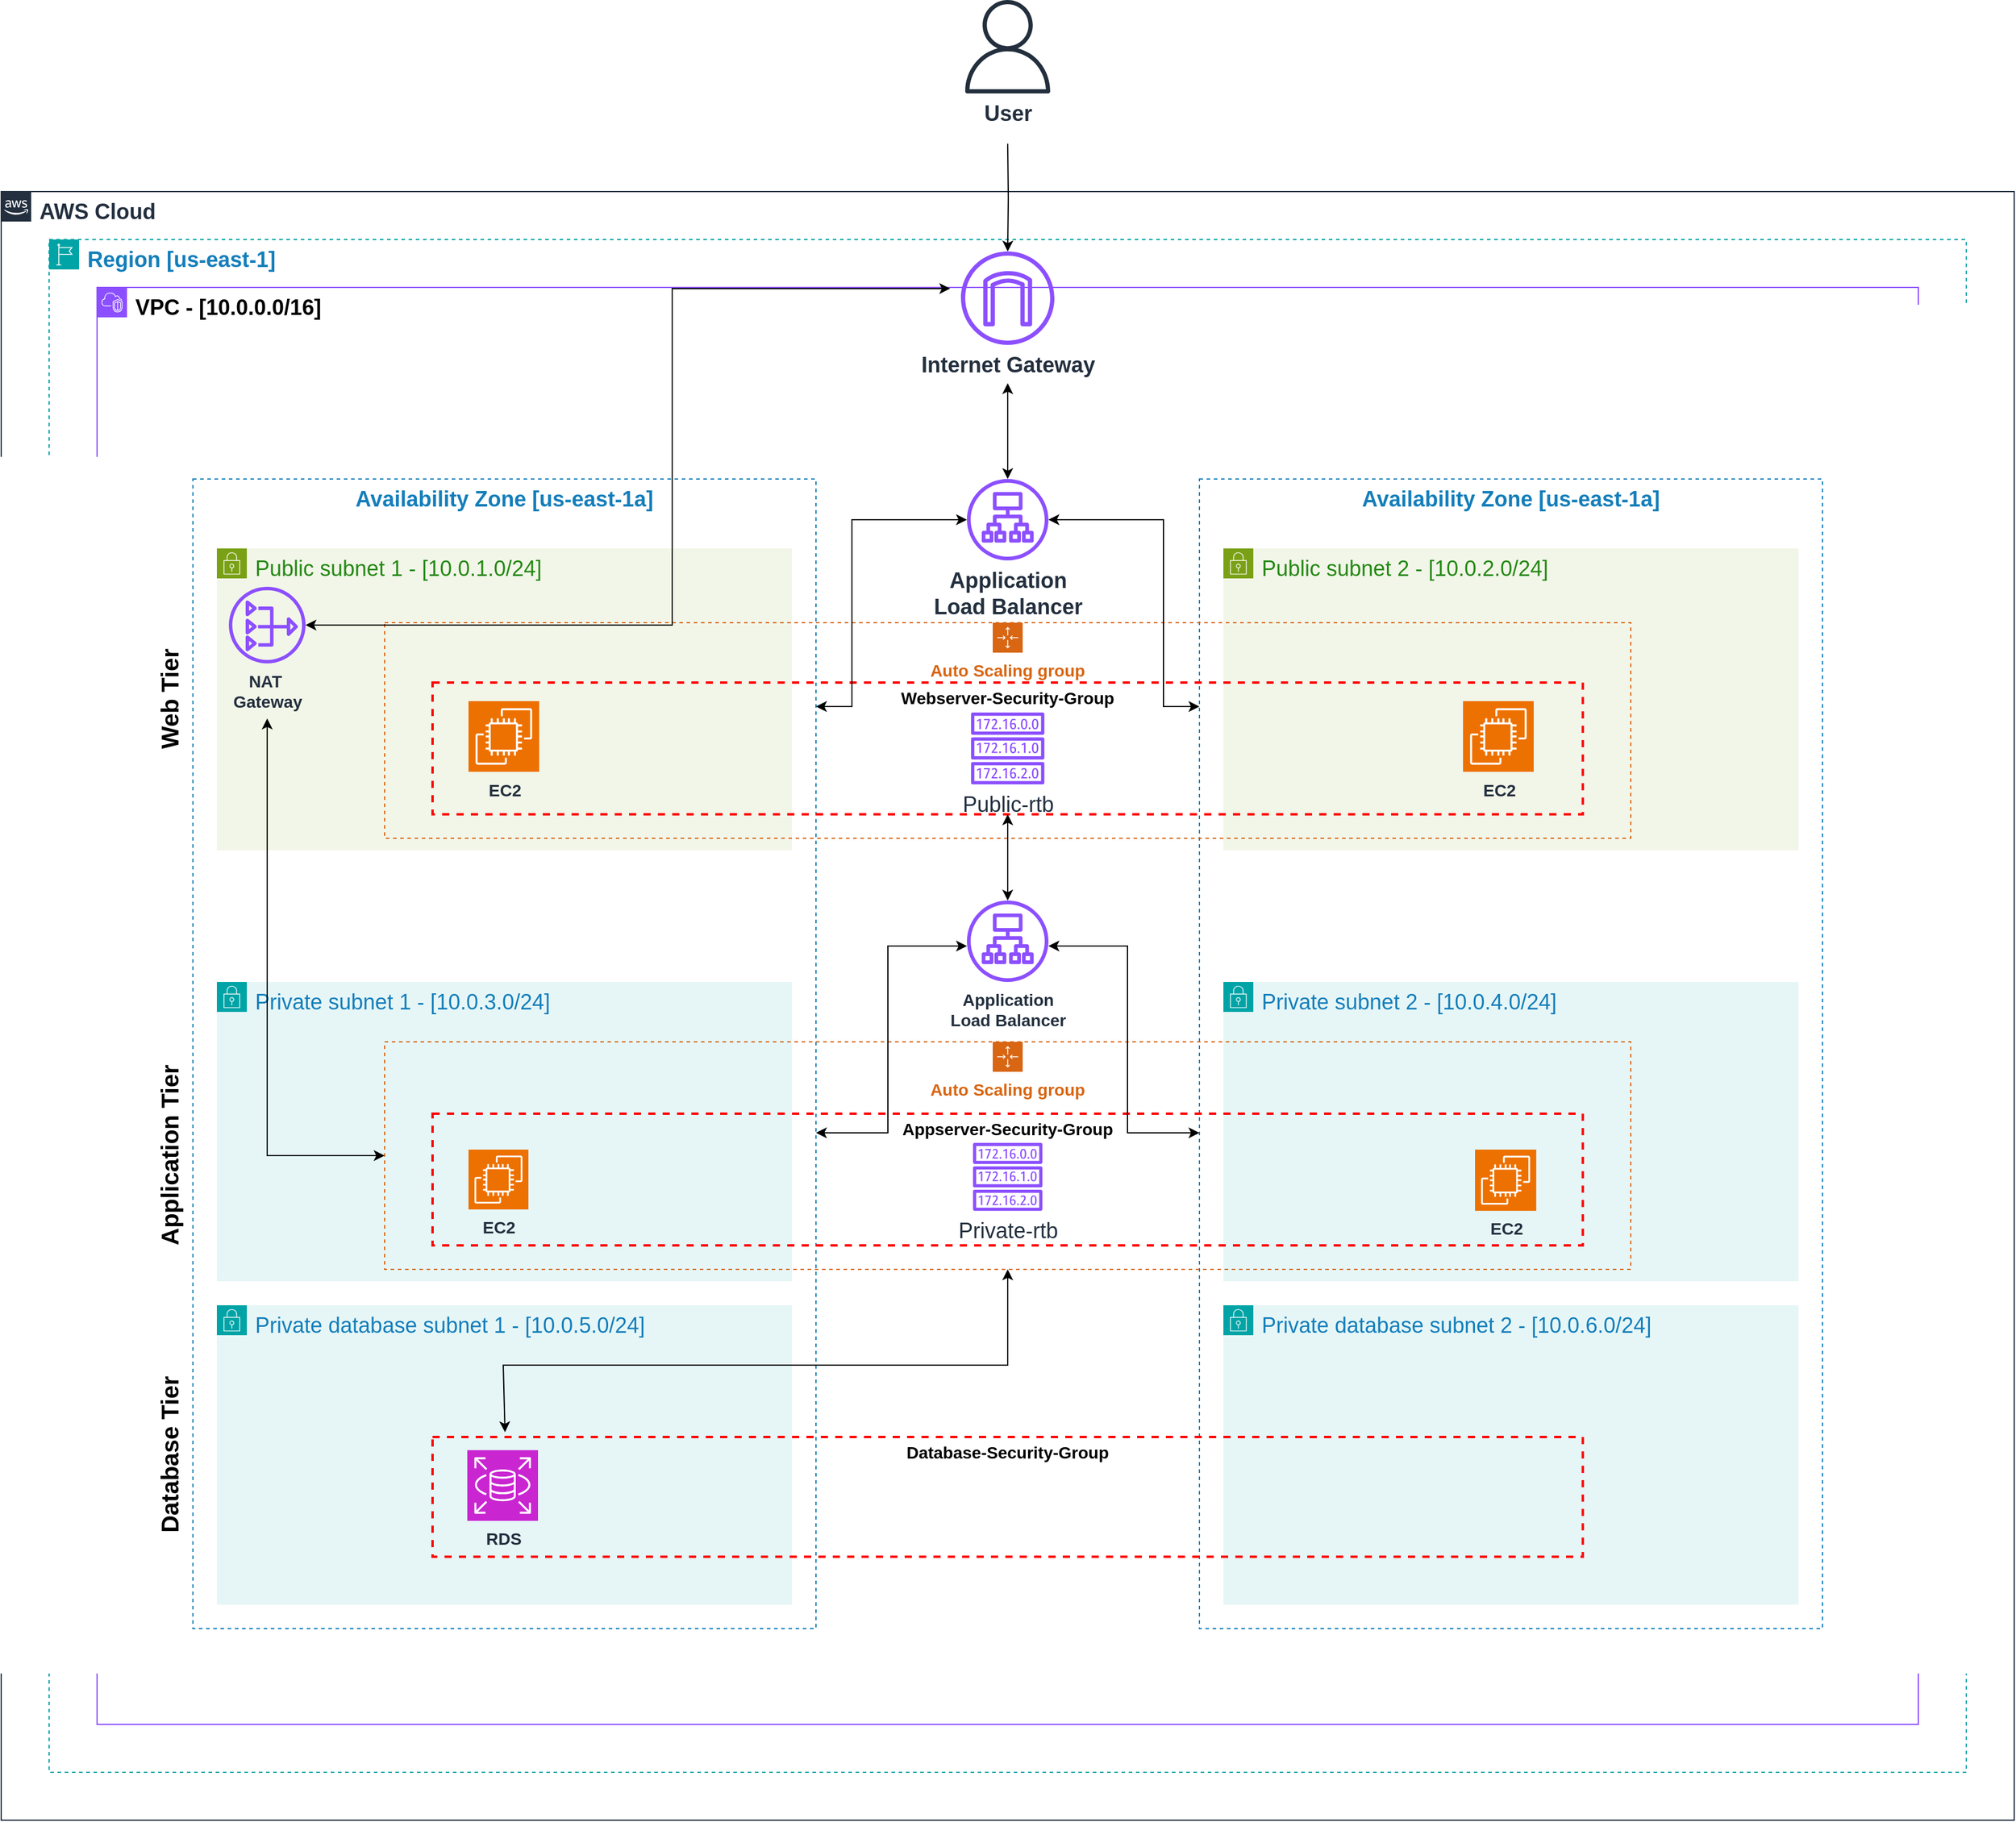 <mxfile version="22.1.16" type="device">
  <diagram name="Page-1" id="VvEojToA5ixeJqSWtzl5">
    <mxGraphModel dx="1710" dy="2845" grid="1" gridSize="10" guides="1" tooltips="1" connect="1" arrows="1" fold="1" page="1" pageScale="1" pageWidth="827" pageHeight="1169" math="0" shadow="0">
      <root>
        <mxCell id="0" />
        <mxCell id="1" parent="0" />
        <mxCell id="qQG5SQ1ATX_-I0sPHpQI-55" value="&lt;b&gt;&lt;font style=&quot;font-size: 18px;&quot;&gt;Availability Zone [us-east-1a]&lt;/font&gt;&lt;/b&gt;" style="fillColor=none;strokeColor=#147EBA;dashed=1;verticalAlign=top;fontStyle=0;fontColor=#147EBA;whiteSpace=wrap;html=1;movable=1;resizable=1;rotatable=1;deletable=1;editable=1;locked=0;connectable=1;" vertex="1" parent="1">
          <mxGeometry x="1360" y="-120" width="520" height="960" as="geometry" />
        </mxCell>
        <mxCell id="qQG5SQ1ATX_-I0sPHpQI-58" value="&lt;font style=&quot;font-size: 18px;&quot;&gt;&lt;font style=&quot;border-color: var(--border-color);&quot;&gt;Private database subnet 2&lt;/font&gt;&amp;nbsp;- [10.0.6.0/24]&lt;/font&gt;" style="points=[[0,0],[0.25,0],[0.5,0],[0.75,0],[1,0],[1,0.25],[1,0.5],[1,0.75],[1,1],[0.75,1],[0.5,1],[0.25,1],[0,1],[0,0.75],[0,0.5],[0,0.25]];outlineConnect=0;gradientColor=none;html=1;whiteSpace=wrap;fontSize=12;fontStyle=0;container=1;pointerEvents=0;collapsible=0;recursiveResize=0;shape=mxgraph.aws4.group;grIcon=mxgraph.aws4.group_security_group;grStroke=0;strokeColor=#00A4A6;fillColor=#E6F6F7;verticalAlign=top;align=left;spacingLeft=30;fontColor=#147EBA;dashed=0;movable=1;resizable=1;rotatable=1;deletable=1;editable=1;locked=0;connectable=1;" vertex="1" parent="1">
          <mxGeometry x="1380" y="570" width="480" height="250" as="geometry" />
        </mxCell>
        <mxCell id="qQG5SQ1ATX_-I0sPHpQI-57" value="&lt;font style=&quot;font-size: 18px;&quot;&gt;&lt;font style=&quot;&quot;&gt;Private subnet 2&lt;/font&gt;&amp;nbsp;- [10.0.4.0/24]&lt;/font&gt;" style="points=[[0,0],[0.25,0],[0.5,0],[0.75,0],[1,0],[1,0.25],[1,0.5],[1,0.75],[1,1],[0.75,1],[0.5,1],[0.25,1],[0,1],[0,0.75],[0,0.5],[0,0.25]];outlineConnect=0;gradientColor=none;html=1;whiteSpace=wrap;fontSize=12;fontStyle=0;container=1;pointerEvents=0;collapsible=0;recursiveResize=0;shape=mxgraph.aws4.group;grIcon=mxgraph.aws4.group_security_group;grStroke=0;strokeColor=#00A4A6;fillColor=#E6F6F7;verticalAlign=top;align=left;spacingLeft=30;fontColor=#147EBA;dashed=0;movable=1;resizable=1;rotatable=1;deletable=1;editable=1;locked=0;connectable=1;" vertex="1" parent="1">
          <mxGeometry x="1380" y="300" width="480" height="250" as="geometry" />
        </mxCell>
        <mxCell id="qQG5SQ1ATX_-I0sPHpQI-56" value="&lt;font style=&quot;font-size: 18px;&quot;&gt;&lt;font style=&quot;&quot;&gt;Public subnet 2&amp;nbsp;&lt;/font&gt;- [10.0.2.0/24]&lt;/font&gt;" style="points=[[0,0],[0.25,0],[0.5,0],[0.75,0],[1,0],[1,0.25],[1,0.5],[1,0.75],[1,1],[0.75,1],[0.5,1],[0.25,1],[0,1],[0,0.75],[0,0.5],[0,0.25]];outlineConnect=0;gradientColor=none;html=1;whiteSpace=wrap;fontSize=12;fontStyle=0;container=1;pointerEvents=0;collapsible=0;recursiveResize=0;shape=mxgraph.aws4.group;grIcon=mxgraph.aws4.group_security_group;grStroke=0;strokeColor=#7AA116;fillColor=#F2F6E8;verticalAlign=top;align=left;spacingLeft=30;fontColor=#248814;dashed=0;movable=1;resizable=1;rotatable=1;deletable=1;editable=1;locked=0;connectable=1;" vertex="1" parent="1">
          <mxGeometry x="1380" y="-62" width="480" height="252" as="geometry" />
        </mxCell>
        <mxCell id="qQG5SQ1ATX_-I0sPHpQI-4" value="&lt;font style=&quot;font-size: 18px;&quot;&gt;&lt;b&gt;AWS Cloud&lt;/b&gt;&lt;/font&gt;" style="points=[[0,0],[0.25,0],[0.5,0],[0.75,0],[1,0],[1,0.25],[1,0.5],[1,0.75],[1,1],[0.75,1],[0.5,1],[0.25,1],[0,1],[0,0.75],[0,0.5],[0,0.25]];outlineConnect=0;gradientColor=none;html=1;whiteSpace=wrap;fontSize=12;fontStyle=0;container=1;pointerEvents=0;collapsible=0;recursiveResize=0;shape=mxgraph.aws4.group;grIcon=mxgraph.aws4.group_aws_cloud_alt;strokeColor=#232F3E;fillColor=none;verticalAlign=top;align=left;spacingLeft=30;fontColor=#232F3E;dashed=0;movable=1;resizable=1;rotatable=1;deletable=1;editable=1;locked=0;connectable=1;" vertex="1" parent="1">
          <mxGeometry x="360" y="-360" width="1680" height="1360" as="geometry" />
        </mxCell>
        <mxCell id="qQG5SQ1ATX_-I0sPHpQI-5" value="&lt;font style=&quot;font-size: 18px;&quot;&gt;&lt;b style=&quot;&quot;&gt;Region [us-east-1]&lt;/b&gt;&lt;/font&gt;" style="points=[[0,0],[0.25,0],[0.5,0],[0.75,0],[1,0],[1,0.25],[1,0.5],[1,0.75],[1,1],[0.75,1],[0.5,1],[0.25,1],[0,1],[0,0.75],[0,0.5],[0,0.25]];outlineConnect=0;gradientColor=none;html=1;whiteSpace=wrap;fontSize=12;fontStyle=0;container=1;pointerEvents=0;collapsible=0;recursiveResize=0;shape=mxgraph.aws4.group;grIcon=mxgraph.aws4.group_region;strokeColor=#00A4A6;fillColor=none;verticalAlign=top;align=left;spacingLeft=30;fontColor=#147EBA;dashed=1;movable=1;resizable=1;rotatable=1;deletable=1;editable=1;locked=0;connectable=1;" vertex="1" parent="qQG5SQ1ATX_-I0sPHpQI-4">
          <mxGeometry x="40" y="40" width="1600" height="1280" as="geometry" />
        </mxCell>
        <mxCell id="qQG5SQ1ATX_-I0sPHpQI-1" value="&lt;b&gt;&lt;font color=&quot;#000000&quot; style=&quot;font-size: 18px;&quot;&gt;VPC - [10.0.0.0/16]&lt;/font&gt;&lt;/b&gt;" style="points=[[0,0],[0.25,0],[0.5,0],[0.75,0],[1,0],[1,0.25],[1,0.5],[1,0.75],[1,1],[0.75,1],[0.5,1],[0.25,1],[0,1],[0,0.75],[0,0.5],[0,0.25]];outlineConnect=0;gradientColor=none;html=1;whiteSpace=wrap;fontSize=12;fontStyle=0;container=1;pointerEvents=0;collapsible=0;recursiveResize=0;shape=mxgraph.aws4.group;grIcon=mxgraph.aws4.group_vpc2;strokeColor=#8C4FFF;fillColor=none;verticalAlign=top;align=left;spacingLeft=30;fontColor=#AAB7B8;dashed=0;movable=1;resizable=1;rotatable=1;deletable=1;editable=1;locked=0;connectable=1;" vertex="1" parent="qQG5SQ1ATX_-I0sPHpQI-5">
          <mxGeometry x="40" y="40" width="1520" height="1200" as="geometry" />
        </mxCell>
        <mxCell id="qQG5SQ1ATX_-I0sPHpQI-14" value="&lt;b&gt;&lt;font style=&quot;font-size: 18px;&quot;&gt;Availability Zone [us-east-1a]&lt;/font&gt;&lt;/b&gt;" style="fillColor=none;strokeColor=#147EBA;dashed=1;verticalAlign=top;fontStyle=0;fontColor=#147EBA;whiteSpace=wrap;html=1;movable=1;resizable=1;rotatable=1;deletable=1;editable=1;locked=0;connectable=1;" vertex="1" parent="qQG5SQ1ATX_-I0sPHpQI-1">
          <mxGeometry x="80" y="160" width="520" height="960" as="geometry" />
        </mxCell>
        <mxCell id="qQG5SQ1ATX_-I0sPHpQI-20" value="&lt;font style=&quot;font-size: 18px;&quot;&gt;Public subnet 1 - [10.0.1.0/24]&lt;/font&gt;" style="points=[[0,0],[0.25,0],[0.5,0],[0.75,0],[1,0],[1,0.25],[1,0.5],[1,0.75],[1,1],[0.75,1],[0.5,1],[0.25,1],[0,1],[0,0.75],[0,0.5],[0,0.25]];outlineConnect=0;gradientColor=none;html=1;whiteSpace=wrap;fontSize=12;fontStyle=0;container=1;pointerEvents=0;collapsible=0;recursiveResize=0;shape=mxgraph.aws4.group;grIcon=mxgraph.aws4.group_security_group;grStroke=0;strokeColor=#7AA116;fillColor=#F2F6E8;verticalAlign=top;align=left;spacingLeft=30;fontColor=#248814;dashed=0;movable=1;resizable=1;rotatable=1;deletable=1;editable=1;locked=0;connectable=1;" vertex="1" parent="qQG5SQ1ATX_-I0sPHpQI-1">
          <mxGeometry x="100" y="218" width="480" height="252" as="geometry" />
        </mxCell>
        <mxCell id="qQG5SQ1ATX_-I0sPHpQI-21" value="&lt;font style=&quot;font-size: 18px;&quot;&gt;Private subnet 1 - [10.0.3.0/24]&lt;br&gt;&amp;nbsp;&lt;/font&gt;" style="points=[[0,0],[0.25,0],[0.5,0],[0.75,0],[1,0],[1,0.25],[1,0.5],[1,0.75],[1,1],[0.75,1],[0.5,1],[0.25,1],[0,1],[0,0.75],[0,0.5],[0,0.25]];outlineConnect=0;gradientColor=none;html=1;whiteSpace=wrap;fontSize=12;fontStyle=0;container=1;pointerEvents=0;collapsible=0;recursiveResize=0;shape=mxgraph.aws4.group;grIcon=mxgraph.aws4.group_security_group;grStroke=0;strokeColor=#00A4A6;fillColor=#E6F6F7;verticalAlign=top;align=left;spacingLeft=30;fontColor=#147EBA;dashed=0;movable=1;resizable=1;rotatable=1;deletable=1;editable=1;locked=0;connectable=1;" vertex="1" parent="qQG5SQ1ATX_-I0sPHpQI-1">
          <mxGeometry x="100" y="580" width="480" height="250" as="geometry" />
        </mxCell>
        <mxCell id="qQG5SQ1ATX_-I0sPHpQI-22" value="&lt;font style=&quot;font-size: 18px;&quot;&gt;&lt;font style=&quot;&quot;&gt;Private database subnet 1&lt;/font&gt;&amp;nbsp;- [10.0.5.0/24]&lt;/font&gt;" style="points=[[0,0],[0.25,0],[0.5,0],[0.75,0],[1,0],[1,0.25],[1,0.5],[1,0.75],[1,1],[0.75,1],[0.5,1],[0.25,1],[0,1],[0,0.75],[0,0.5],[0,0.25]];outlineConnect=0;gradientColor=none;html=1;whiteSpace=wrap;fontSize=12;fontStyle=0;container=1;pointerEvents=0;collapsible=0;recursiveResize=0;shape=mxgraph.aws4.group;grIcon=mxgraph.aws4.group_security_group;grStroke=0;strokeColor=#00A4A6;fillColor=#E6F6F7;verticalAlign=top;align=left;spacingLeft=30;fontColor=#147EBA;dashed=0;movable=1;resizable=1;rotatable=1;deletable=1;editable=1;locked=0;connectable=1;" vertex="1" parent="qQG5SQ1ATX_-I0sPHpQI-1">
          <mxGeometry x="100" y="850" width="480" height="250" as="geometry" />
        </mxCell>
        <mxCell id="qQG5SQ1ATX_-I0sPHpQI-11" value="&lt;font style=&quot;font-size: 18px;&quot;&gt;&lt;b&gt;Internet Gateway&lt;/b&gt;&lt;/font&gt;" style="sketch=0;outlineConnect=0;fontColor=#232F3E;gradientColor=none;fillColor=#8C4FFF;strokeColor=none;dashed=0;verticalLabelPosition=bottom;verticalAlign=top;align=center;html=1;fontSize=12;fontStyle=0;aspect=fixed;pointerEvents=1;shape=mxgraph.aws4.internet_gateway;movable=1;resizable=1;rotatable=1;deletable=1;editable=1;locked=0;connectable=1;" vertex="1" parent="qQG5SQ1ATX_-I0sPHpQI-1">
          <mxGeometry x="721" y="-30" width="78" height="78" as="geometry" />
        </mxCell>
        <mxCell id="qQG5SQ1ATX_-I0sPHpQI-44" value="&lt;b&gt;&lt;font style=&quot;font-size: 18px;&quot;&gt;Application &lt;br&gt;Load Balancer&lt;/font&gt;&lt;/b&gt;" style="sketch=0;outlineConnect=0;fontColor=#232F3E;gradientColor=none;fillColor=#8C4FFF;strokeColor=none;dashed=0;verticalLabelPosition=bottom;verticalAlign=top;align=center;html=1;fontSize=12;fontStyle=0;aspect=fixed;pointerEvents=1;shape=mxgraph.aws4.application_load_balancer;movable=1;resizable=1;rotatable=1;deletable=1;editable=1;locked=0;connectable=1;" vertex="1" parent="qQG5SQ1ATX_-I0sPHpQI-1">
          <mxGeometry x="726" y="160" width="68" height="68" as="geometry" />
        </mxCell>
        <mxCell id="qQG5SQ1ATX_-I0sPHpQI-46" value="&lt;b&gt;&lt;font style=&quot;font-size: 14px;&quot;&gt;Application &lt;br&gt;Load Balancer&lt;/font&gt;&lt;/b&gt;" style="sketch=0;outlineConnect=0;fontColor=#232F3E;gradientColor=none;fillColor=#8C4FFF;strokeColor=none;dashed=0;verticalLabelPosition=bottom;verticalAlign=top;align=center;html=1;fontSize=12;fontStyle=0;aspect=fixed;pointerEvents=1;shape=mxgraph.aws4.application_load_balancer;movable=1;resizable=1;rotatable=1;deletable=1;editable=1;locked=0;connectable=1;" vertex="1" parent="qQG5SQ1ATX_-I0sPHpQI-1">
          <mxGeometry x="726" y="512" width="68" height="68" as="geometry" />
        </mxCell>
        <mxCell id="qQG5SQ1ATX_-I0sPHpQI-59" value="&lt;b&gt;&lt;font style=&quot;font-size: 14px;&quot;&gt;Auto Scaling group&lt;/font&gt;&lt;/b&gt;" style="points=[[0,0],[0.25,0],[0.5,0],[0.75,0],[1,0],[1,0.25],[1,0.5],[1,0.75],[1,1],[0.75,1],[0.5,1],[0.25,1],[0,1],[0,0.75],[0,0.5],[0,0.25]];outlineConnect=0;gradientColor=none;html=1;whiteSpace=wrap;fontSize=12;fontStyle=0;container=1;pointerEvents=0;collapsible=0;recursiveResize=0;shape=mxgraph.aws4.groupCenter;grIcon=mxgraph.aws4.group_auto_scaling_group;grStroke=1;strokeColor=#D86613;fillColor=none;verticalAlign=top;align=center;fontColor=#D86613;dashed=1;spacingTop=25;movable=1;resizable=1;rotatable=1;deletable=1;editable=1;locked=0;connectable=1;" vertex="1" parent="qQG5SQ1ATX_-I0sPHpQI-1">
          <mxGeometry x="240" y="280" width="1040" height="180" as="geometry" />
        </mxCell>
        <mxCell id="qQG5SQ1ATX_-I0sPHpQI-62" value="&lt;b&gt;&lt;font style=&quot;font-size: 14px;&quot;&gt;Webserver-Security-Group&lt;/font&gt;&lt;/b&gt;" style="fontStyle=0;verticalAlign=top;align=center;spacingTop=-2;fillColor=none;rounded=0;whiteSpace=wrap;html=1;strokeColor=#FF0000;strokeWidth=2;dashed=1;container=1;collapsible=0;expand=0;recursiveResize=0;movable=1;resizable=1;rotatable=1;deletable=1;editable=1;locked=0;connectable=1;" vertex="1" parent="qQG5SQ1ATX_-I0sPHpQI-59">
          <mxGeometry x="40" y="50" width="960" height="110" as="geometry" />
        </mxCell>
        <mxCell id="qQG5SQ1ATX_-I0sPHpQI-70" value="&lt;b&gt;&lt;font style=&quot;font-size: 14px;&quot;&gt;EC2&lt;/font&gt;&lt;/b&gt;" style="sketch=0;points=[[0,0,0],[0.25,0,0],[0.5,0,0],[0.75,0,0],[1,0,0],[0,1,0],[0.25,1,0],[0.5,1,0],[0.75,1,0],[1,1,0],[0,0.25,0],[0,0.5,0],[0,0.75,0],[1,0.25,0],[1,0.5,0],[1,0.75,0]];outlineConnect=0;fontColor=#232F3E;fillColor=#ED7100;strokeColor=#ffffff;dashed=0;verticalLabelPosition=bottom;verticalAlign=top;align=center;html=1;fontSize=12;fontStyle=0;aspect=fixed;shape=mxgraph.aws4.resourceIcon;resIcon=mxgraph.aws4.ec2;movable=1;resizable=1;rotatable=1;deletable=1;editable=1;locked=0;connectable=1;" vertex="1" parent="qQG5SQ1ATX_-I0sPHpQI-62">
          <mxGeometry x="30" y="15.5" width="59" height="59" as="geometry" />
        </mxCell>
        <mxCell id="qQG5SQ1ATX_-I0sPHpQI-73" value="&lt;b&gt;&lt;font style=&quot;font-size: 14px;&quot;&gt;EC2&lt;/font&gt;&lt;/b&gt;" style="sketch=0;points=[[0,0,0],[0.25,0,0],[0.5,0,0],[0.75,0,0],[1,0,0],[0,1,0],[0.25,1,0],[0.5,1,0],[0.75,1,0],[1,1,0],[0,0.25,0],[0,0.5,0],[0,0.75,0],[1,0.25,0],[1,0.5,0],[1,0.75,0]];outlineConnect=0;fontColor=#232F3E;fillColor=#ED7100;strokeColor=#ffffff;dashed=0;verticalLabelPosition=bottom;verticalAlign=top;align=center;html=1;fontSize=12;fontStyle=0;aspect=fixed;shape=mxgraph.aws4.resourceIcon;resIcon=mxgraph.aws4.ec2;movable=1;resizable=1;rotatable=1;deletable=1;editable=1;locked=0;connectable=1;" vertex="1" parent="qQG5SQ1ATX_-I0sPHpQI-62">
          <mxGeometry x="860" y="15.5" width="59" height="59" as="geometry" />
        </mxCell>
        <mxCell id="qQG5SQ1ATX_-I0sPHpQI-79" value="&lt;font style=&quot;font-size: 18px;&quot;&gt;Public-rtb&lt;/font&gt;" style="sketch=0;outlineConnect=0;fontColor=#232F3E;gradientColor=none;fillColor=#8C4FFF;strokeColor=none;dashed=0;verticalLabelPosition=bottom;verticalAlign=top;align=center;html=1;fontSize=12;fontStyle=0;aspect=fixed;pointerEvents=1;shape=mxgraph.aws4.route_table;movable=1;resizable=1;rotatable=1;deletable=1;editable=1;locked=0;connectable=1;" vertex="1" parent="qQG5SQ1ATX_-I0sPHpQI-62">
          <mxGeometry x="449.21" y="25" width="61.58" height="60" as="geometry" />
        </mxCell>
        <mxCell id="qQG5SQ1ATX_-I0sPHpQI-90" value="" style="endArrow=classic;startArrow=classic;html=1;rounded=0;movable=1;resizable=1;rotatable=1;deletable=1;editable=1;locked=0;connectable=1;" edge="1" parent="qQG5SQ1ATX_-I0sPHpQI-59" source="qQG5SQ1ATX_-I0sPHpQI-46">
          <mxGeometry width="50" height="50" relative="1" as="geometry">
            <mxPoint x="470" y="210" as="sourcePoint" />
            <mxPoint x="520" y="160" as="targetPoint" />
          </mxGeometry>
        </mxCell>
        <mxCell id="qQG5SQ1ATX_-I0sPHpQI-60" value="&lt;font style=&quot;font-size: 14px;&quot;&gt;&lt;b&gt;Auto Scaling group&lt;/b&gt;&lt;/font&gt;" style="points=[[0,0],[0.25,0],[0.5,0],[0.75,0],[1,0],[1,0.25],[1,0.5],[1,0.75],[1,1],[0.75,1],[0.5,1],[0.25,1],[0,1],[0,0.75],[0,0.5],[0,0.25]];outlineConnect=0;gradientColor=none;html=1;whiteSpace=wrap;fontSize=12;fontStyle=0;container=1;pointerEvents=0;collapsible=0;recursiveResize=0;shape=mxgraph.aws4.groupCenter;grIcon=mxgraph.aws4.group_auto_scaling_group;grStroke=1;strokeColor=#D86613;fillColor=none;verticalAlign=top;align=center;fontColor=#D86613;dashed=1;spacingTop=25;movable=1;resizable=1;rotatable=1;deletable=1;editable=1;locked=0;connectable=1;" vertex="1" parent="qQG5SQ1ATX_-I0sPHpQI-1">
          <mxGeometry x="240" y="630" width="1040" height="190" as="geometry" />
        </mxCell>
        <mxCell id="qQG5SQ1ATX_-I0sPHpQI-63" value="&lt;b&gt;&lt;font style=&quot;font-size: 14px;&quot;&gt;Appserver-Security-Group&lt;/font&gt;&lt;/b&gt;" style="fontStyle=0;verticalAlign=top;align=center;spacingTop=-2;fillColor=none;rounded=0;whiteSpace=wrap;html=1;strokeColor=#FF0000;strokeWidth=2;dashed=1;container=1;collapsible=0;expand=0;recursiveResize=0;movable=1;resizable=1;rotatable=1;deletable=1;editable=1;locked=0;connectable=1;" vertex="1" parent="qQG5SQ1ATX_-I0sPHpQI-60">
          <mxGeometry x="40" y="60" width="960" height="110" as="geometry" />
        </mxCell>
        <mxCell id="qQG5SQ1ATX_-I0sPHpQI-71" value="&lt;b&gt;&lt;font style=&quot;font-size: 14px;&quot;&gt;EC2&lt;/font&gt;&lt;/b&gt;" style="sketch=0;points=[[0,0,0],[0.25,0,0],[0.5,0,0],[0.75,0,0],[1,0,0],[0,1,0],[0.25,1,0],[0.5,1,0],[0.75,1,0],[1,1,0],[0,0.25,0],[0,0.5,0],[0,0.75,0],[1,0.25,0],[1,0.5,0],[1,0.75,0]];outlineConnect=0;fontColor=#232F3E;fillColor=#ED7100;strokeColor=#ffffff;dashed=0;verticalLabelPosition=bottom;verticalAlign=top;align=center;html=1;fontSize=12;fontStyle=0;aspect=fixed;shape=mxgraph.aws4.resourceIcon;resIcon=mxgraph.aws4.ec2;movable=1;resizable=1;rotatable=1;deletable=1;editable=1;locked=0;connectable=1;" vertex="1" parent="qQG5SQ1ATX_-I0sPHpQI-63">
          <mxGeometry x="30" y="30" width="50" height="50" as="geometry" />
        </mxCell>
        <mxCell id="qQG5SQ1ATX_-I0sPHpQI-74" value="&lt;b&gt;&lt;font style=&quot;font-size: 14px;&quot;&gt;EC2&lt;/font&gt;&lt;/b&gt;" style="sketch=0;points=[[0,0,0],[0.25,0,0],[0.5,0,0],[0.75,0,0],[1,0,0],[0,1,0],[0.25,1,0],[0.5,1,0],[0.75,1,0],[1,1,0],[0,0.25,0],[0,0.5,0],[0,0.75,0],[1,0.25,0],[1,0.5,0],[1,0.75,0]];outlineConnect=0;fontColor=#232F3E;fillColor=#ED7100;strokeColor=#ffffff;dashed=0;verticalLabelPosition=bottom;verticalAlign=top;align=center;html=1;fontSize=12;fontStyle=0;aspect=fixed;shape=mxgraph.aws4.resourceIcon;resIcon=mxgraph.aws4.ec2;movable=1;resizable=1;rotatable=1;deletable=1;editable=1;locked=0;connectable=1;" vertex="1" parent="qQG5SQ1ATX_-I0sPHpQI-63">
          <mxGeometry x="870" y="30" width="51.12" height="51.12" as="geometry" />
        </mxCell>
        <mxCell id="qQG5SQ1ATX_-I0sPHpQI-78" value="&lt;font style=&quot;font-size: 18px;&quot;&gt;Private-rtb&lt;/font&gt;" style="sketch=0;outlineConnect=0;fontColor=#232F3E;gradientColor=none;fillColor=#8C4FFF;strokeColor=none;dashed=0;verticalLabelPosition=bottom;verticalAlign=top;align=center;html=1;fontSize=12;fontStyle=0;aspect=fixed;pointerEvents=1;shape=mxgraph.aws4.route_table;movable=1;resizable=1;rotatable=1;deletable=1;editable=1;locked=0;connectable=1;" vertex="1" parent="qQG5SQ1ATX_-I0sPHpQI-63">
          <mxGeometry x="450.9" y="24.41" width="58.2" height="56.71" as="geometry" />
        </mxCell>
        <mxCell id="qQG5SQ1ATX_-I0sPHpQI-66" value="&lt;b&gt;&lt;font style=&quot;font-size: 14px;&quot;&gt;Database-Security-Group&lt;/font&gt;&lt;/b&gt;" style="fontStyle=0;verticalAlign=top;align=center;spacingTop=-2;fillColor=none;rounded=0;whiteSpace=wrap;html=1;strokeColor=#FF0000;strokeWidth=2;dashed=1;container=1;collapsible=0;expand=0;recursiveResize=0;movable=1;resizable=1;rotatable=1;deletable=1;editable=1;locked=0;connectable=1;" vertex="1" parent="qQG5SQ1ATX_-I0sPHpQI-1">
          <mxGeometry x="280" y="960" width="960" height="100" as="geometry" />
        </mxCell>
        <mxCell id="qQG5SQ1ATX_-I0sPHpQI-75" value="&lt;b&gt;&lt;font style=&quot;font-size: 14px;&quot;&gt;RDS&lt;/font&gt;&lt;/b&gt;" style="sketch=0;points=[[0,0,0],[0.25,0,0],[0.5,0,0],[0.75,0,0],[1,0,0],[0,1,0],[0.25,1,0],[0.5,1,0],[0.75,1,0],[1,1,0],[0,0.25,0],[0,0.5,0],[0,0.75,0],[1,0.25,0],[1,0.5,0],[1,0.75,0]];outlineConnect=0;fontColor=#232F3E;fillColor=#C925D1;strokeColor=#ffffff;dashed=0;verticalLabelPosition=bottom;verticalAlign=top;align=center;html=1;fontSize=12;fontStyle=0;aspect=fixed;shape=mxgraph.aws4.resourceIcon;resIcon=mxgraph.aws4.rds;movable=1;resizable=1;rotatable=1;deletable=1;editable=1;locked=0;connectable=1;" vertex="1" parent="qQG5SQ1ATX_-I0sPHpQI-66">
          <mxGeometry x="29" y="11" width="59" height="59" as="geometry" />
        </mxCell>
        <mxCell id="qQG5SQ1ATX_-I0sPHpQI-67" value="&lt;b&gt;&lt;font style=&quot;font-size: 20px;&quot;&gt;Web Tier&lt;/font&gt;&lt;/b&gt;" style="text;html=1;align=center;verticalAlign=middle;resizable=1;points=[];autosize=1;strokeColor=none;fillColor=none;rotation=-90;movable=1;rotatable=1;deletable=1;editable=1;locked=0;connectable=1;" vertex="1" parent="qQG5SQ1ATX_-I0sPHpQI-1">
          <mxGeometry x="5" y="324" width="110" height="40" as="geometry" />
        </mxCell>
        <mxCell id="qQG5SQ1ATX_-I0sPHpQI-68" value="&lt;b&gt;&lt;font style=&quot;font-size: 20px;&quot;&gt;Application Tier&lt;/font&gt;&lt;/b&gt;" style="text;html=1;align=center;verticalAlign=middle;resizable=1;points=[];autosize=1;strokeColor=none;fillColor=none;rotation=-90;movable=1;rotatable=1;deletable=1;editable=1;locked=0;connectable=1;" vertex="1" parent="qQG5SQ1ATX_-I0sPHpQI-1">
          <mxGeometry x="-25" y="705" width="170" height="40" as="geometry" />
        </mxCell>
        <mxCell id="qQG5SQ1ATX_-I0sPHpQI-69" value="&lt;b&gt;&lt;font style=&quot;font-size: 20px;&quot;&gt;Database&amp;nbsp;Tier&lt;/font&gt;&lt;/b&gt;" style="text;html=1;align=center;verticalAlign=middle;resizable=1;points=[];autosize=1;strokeColor=none;fillColor=none;rotation=-90;movable=1;rotatable=1;deletable=1;editable=1;locked=0;connectable=1;" vertex="1" parent="qQG5SQ1ATX_-I0sPHpQI-1">
          <mxGeometry x="-15" y="955" width="150" height="40" as="geometry" />
        </mxCell>
        <mxCell id="qQG5SQ1ATX_-I0sPHpQI-80" value="&lt;font style=&quot;font-size: 14px;&quot;&gt;&lt;b style=&quot;&quot;&gt;NAT&amp;nbsp;&lt;br&gt;Gateway&lt;/b&gt;&lt;/font&gt;" style="sketch=0;outlineConnect=0;fontColor=#232F3E;gradientColor=none;fillColor=#8C4FFF;strokeColor=none;dashed=0;verticalLabelPosition=bottom;verticalAlign=top;align=center;html=1;fontSize=12;fontStyle=0;aspect=fixed;pointerEvents=1;shape=mxgraph.aws4.nat_gateway;movable=1;resizable=1;rotatable=1;deletable=1;editable=1;locked=0;connectable=1;" vertex="1" parent="qQG5SQ1ATX_-I0sPHpQI-1">
          <mxGeometry x="110" y="250" width="64" height="64" as="geometry" />
        </mxCell>
        <mxCell id="qQG5SQ1ATX_-I0sPHpQI-85" value="" style="endArrow=classic;startArrow=classic;html=1;rounded=0;exitX=0.063;exitY=-0.04;exitDx=0;exitDy=0;exitPerimeter=0;entryX=0.5;entryY=1;entryDx=0;entryDy=0;movable=1;resizable=1;rotatable=1;deletable=1;editable=1;locked=0;connectable=1;" edge="1" parent="qQG5SQ1ATX_-I0sPHpQI-1" source="qQG5SQ1ATX_-I0sPHpQI-66" target="qQG5SQ1ATX_-I0sPHpQI-60">
          <mxGeometry width="50" height="50" relative="1" as="geometry">
            <mxPoint x="350" y="950" as="sourcePoint" />
            <mxPoint x="400" y="900" as="targetPoint" />
            <Array as="points">
              <mxPoint x="339" y="900" />
              <mxPoint x="760" y="900" />
            </Array>
          </mxGeometry>
        </mxCell>
        <mxCell id="qQG5SQ1ATX_-I0sPHpQI-87" value="" style="endArrow=classic;startArrow=classic;html=1;rounded=0;entryX=-0.115;entryY=0.397;entryDx=0;entryDy=0;entryPerimeter=0;movable=1;resizable=1;rotatable=1;deletable=1;editable=1;locked=0;connectable=1;" edge="1" parent="qQG5SQ1ATX_-I0sPHpQI-1" source="qQG5SQ1ATX_-I0sPHpQI-80" target="qQG5SQ1ATX_-I0sPHpQI-11">
          <mxGeometry width="50" height="50" relative="1" as="geometry">
            <mxPoint x="440" y="510" as="sourcePoint" />
            <mxPoint x="490" y="460" as="targetPoint" />
            <Array as="points">
              <mxPoint x="480" y="282" />
              <mxPoint x="480" y="1" />
            </Array>
          </mxGeometry>
        </mxCell>
        <mxCell id="qQG5SQ1ATX_-I0sPHpQI-88" value="" style="endArrow=classic;startArrow=classic;html=1;rounded=0;movable=1;resizable=1;rotatable=1;deletable=1;editable=1;locked=0;connectable=1;" edge="1" parent="qQG5SQ1ATX_-I0sPHpQI-1" target="qQG5SQ1ATX_-I0sPHpQI-44">
          <mxGeometry width="50" height="50" relative="1" as="geometry">
            <mxPoint x="600" y="350" as="sourcePoint" />
            <mxPoint x="860" y="460" as="targetPoint" />
            <Array as="points">
              <mxPoint x="630" y="350" />
              <mxPoint x="630" y="270" />
              <mxPoint x="630" y="194" />
            </Array>
          </mxGeometry>
        </mxCell>
        <mxCell id="qQG5SQ1ATX_-I0sPHpQI-89" value="" style="endArrow=classic;startArrow=classic;html=1;rounded=0;movable=1;resizable=1;rotatable=1;deletable=1;editable=1;locked=0;connectable=1;" edge="1" parent="qQG5SQ1ATX_-I0sPHpQI-1" target="qQG5SQ1ATX_-I0sPHpQI-44">
          <mxGeometry width="50" height="50" relative="1" as="geometry">
            <mxPoint x="920" y="350" as="sourcePoint" />
            <mxPoint x="799" y="200" as="targetPoint" />
            <Array as="points">
              <mxPoint x="890" y="350" />
              <mxPoint x="890" y="194" />
            </Array>
          </mxGeometry>
        </mxCell>
        <mxCell id="qQG5SQ1ATX_-I0sPHpQI-91" value="" style="endArrow=classic;startArrow=classic;html=1;rounded=0;movable=1;resizable=1;rotatable=1;deletable=1;editable=1;locked=0;connectable=1;" edge="1" parent="qQG5SQ1ATX_-I0sPHpQI-1">
          <mxGeometry width="50" height="50" relative="1" as="geometry">
            <mxPoint x="600" y="706" as="sourcePoint" />
            <mxPoint x="726" y="550" as="targetPoint" />
            <Array as="points">
              <mxPoint x="660" y="706" />
              <mxPoint x="660" y="550" />
            </Array>
          </mxGeometry>
        </mxCell>
        <mxCell id="qQG5SQ1ATX_-I0sPHpQI-92" value="" style="endArrow=classic;startArrow=classic;html=1;rounded=0;movable=1;resizable=1;rotatable=1;deletable=1;editable=1;locked=0;connectable=1;" edge="1" parent="qQG5SQ1ATX_-I0sPHpQI-1">
          <mxGeometry width="50" height="50" relative="1" as="geometry">
            <mxPoint x="920" y="706" as="sourcePoint" />
            <mxPoint x="794" y="550" as="targetPoint" />
            <Array as="points">
              <mxPoint x="860" y="706" />
              <mxPoint x="860" y="550" />
            </Array>
          </mxGeometry>
        </mxCell>
        <mxCell id="qQG5SQ1ATX_-I0sPHpQI-93" value="" style="endArrow=classic;startArrow=classic;html=1;rounded=0;exitX=0;exitY=0.5;exitDx=0;exitDy=0;movable=1;resizable=1;rotatable=1;deletable=1;editable=1;locked=0;connectable=1;" edge="1" parent="qQG5SQ1ATX_-I0sPHpQI-1" source="qQG5SQ1ATX_-I0sPHpQI-60">
          <mxGeometry width="50" height="50" relative="1" as="geometry">
            <mxPoint x="310" y="970" as="sourcePoint" />
            <mxPoint x="142" y="360" as="targetPoint" />
            <Array as="points">
              <mxPoint x="142" y="725" />
              <mxPoint x="142" y="530" />
            </Array>
          </mxGeometry>
        </mxCell>
        <mxCell id="qQG5SQ1ATX_-I0sPHpQI-94" value="" style="endArrow=classic;startArrow=classic;html=1;rounded=0;movable=1;resizable=1;rotatable=1;deletable=1;editable=1;locked=0;connectable=1;" edge="1" parent="qQG5SQ1ATX_-I0sPHpQI-1" source="qQG5SQ1ATX_-I0sPHpQI-44">
          <mxGeometry width="50" height="50" relative="1" as="geometry">
            <mxPoint x="730" y="330" as="sourcePoint" />
            <mxPoint x="760" y="80" as="targetPoint" />
          </mxGeometry>
        </mxCell>
        <mxCell id="qQG5SQ1ATX_-I0sPHpQI-18" style="edgeStyle=orthogonalEdgeStyle;rounded=0;orthogonalLoop=1;jettySize=auto;html=1;movable=1;resizable=1;rotatable=1;deletable=1;editable=1;locked=0;connectable=1;" edge="1" parent="1" target="qQG5SQ1ATX_-I0sPHpQI-11">
          <mxGeometry relative="1" as="geometry">
            <mxPoint x="1200" y="-400" as="sourcePoint" />
          </mxGeometry>
        </mxCell>
        <mxCell id="qQG5SQ1ATX_-I0sPHpQI-6" value="&lt;span style=&quot;font-size: 18px;&quot;&gt;&lt;b&gt;User&lt;/b&gt;&lt;/span&gt;" style="sketch=0;outlineConnect=0;fontColor=#232F3E;gradientColor=none;fillColor=#232F3D;strokeColor=none;dashed=0;verticalLabelPosition=bottom;verticalAlign=top;align=center;html=1;fontSize=12;fontStyle=0;aspect=fixed;pointerEvents=1;shape=mxgraph.aws4.user;movable=1;resizable=1;rotatable=1;deletable=1;editable=1;locked=0;connectable=1;" vertex="1" parent="1">
          <mxGeometry x="1161" y="-520" width="78" height="78" as="geometry" />
        </mxCell>
      </root>
    </mxGraphModel>
  </diagram>
</mxfile>

